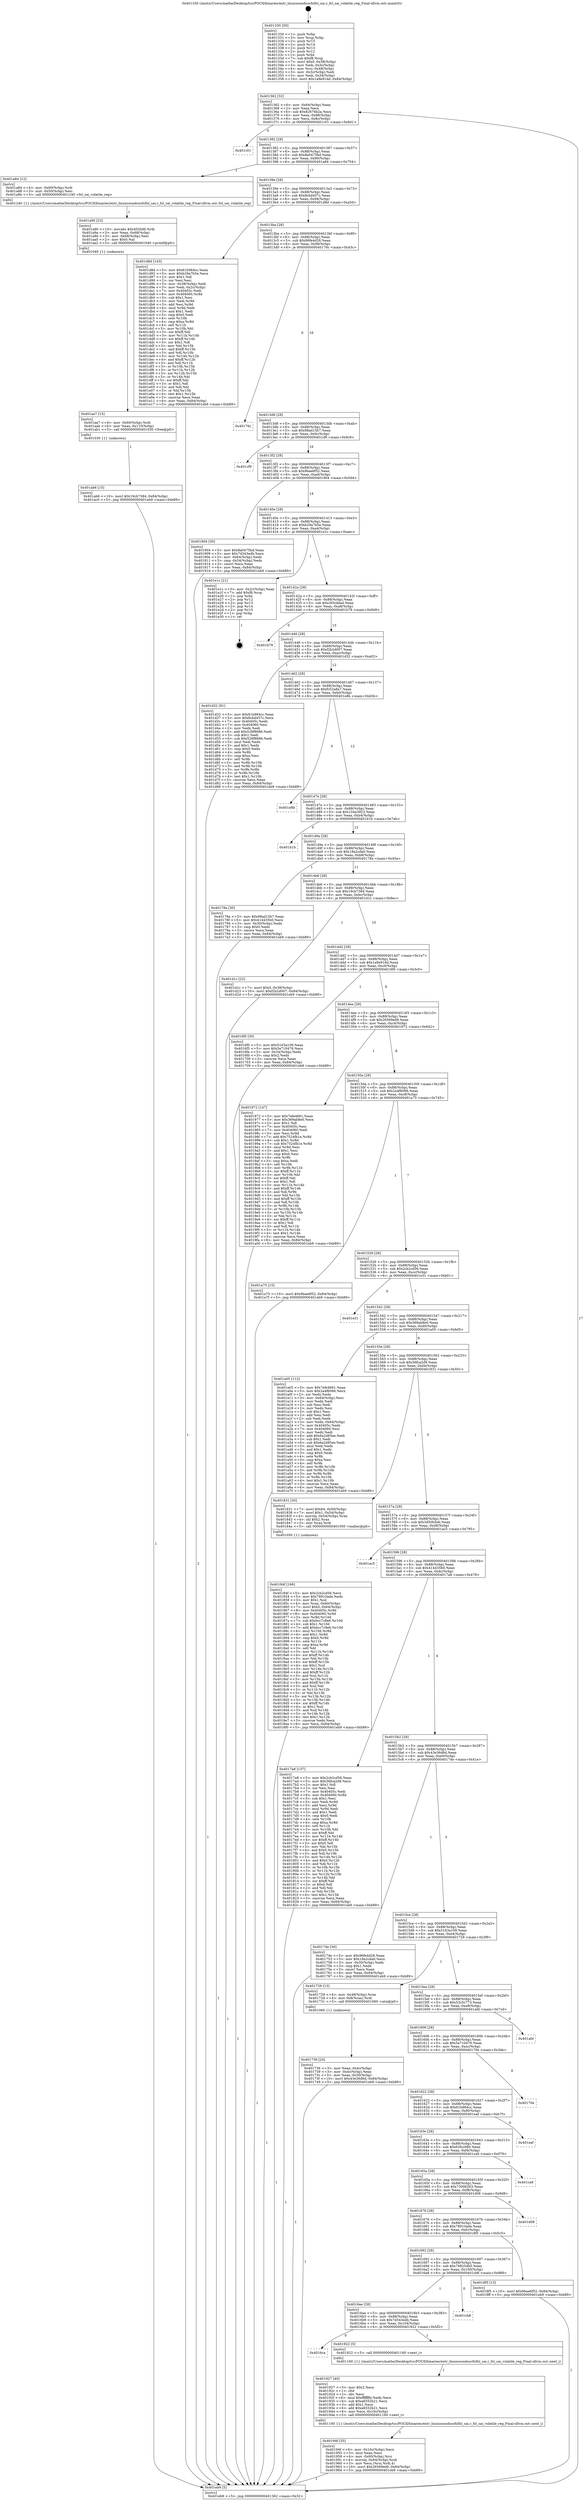 digraph "0x401330" {
  label = "0x401330 (/mnt/c/Users/mathe/Desktop/tcc/POCII/binaries/extr_linuxsoundsocfslfsl_sai.c_fsl_sai_volatile_reg_Final-ollvm.out::main(0))"
  labelloc = "t"
  node[shape=record]

  Entry [label="",width=0.3,height=0.3,shape=circle,fillcolor=black,style=filled]
  "0x401362" [label="{
     0x401362 [32]\l
     | [instrs]\l
     &nbsp;&nbsp;0x401362 \<+6\>: mov -0x84(%rbp),%eax\l
     &nbsp;&nbsp;0x401368 \<+2\>: mov %eax,%ecx\l
     &nbsp;&nbsp;0x40136a \<+6\>: sub $0x82676b2a,%ecx\l
     &nbsp;&nbsp;0x401370 \<+6\>: mov %eax,-0x88(%rbp)\l
     &nbsp;&nbsp;0x401376 \<+6\>: mov %ecx,-0x8c(%rbp)\l
     &nbsp;&nbsp;0x40137c \<+6\>: je 0000000000401c01 \<main+0x8d1\>\l
  }"]
  "0x401c01" [label="{
     0x401c01\l
  }", style=dashed]
  "0x401382" [label="{
     0x401382 [28]\l
     | [instrs]\l
     &nbsp;&nbsp;0x401382 \<+5\>: jmp 0000000000401387 \<main+0x57\>\l
     &nbsp;&nbsp;0x401387 \<+6\>: mov -0x88(%rbp),%eax\l
     &nbsp;&nbsp;0x40138d \<+5\>: sub $0x8a0475bd,%eax\l
     &nbsp;&nbsp;0x401392 \<+6\>: mov %eax,-0x90(%rbp)\l
     &nbsp;&nbsp;0x401398 \<+6\>: je 0000000000401a84 \<main+0x754\>\l
  }"]
  Exit [label="",width=0.3,height=0.3,shape=circle,fillcolor=black,style=filled,peripheries=2]
  "0x401a84" [label="{
     0x401a84 [12]\l
     | [instrs]\l
     &nbsp;&nbsp;0x401a84 \<+4\>: mov -0x60(%rbp),%rdi\l
     &nbsp;&nbsp;0x401a88 \<+3\>: mov -0x50(%rbp),%esi\l
     &nbsp;&nbsp;0x401a8b \<+5\>: call 0000000000401240 \<fsl_sai_volatile_reg\>\l
     | [calls]\l
     &nbsp;&nbsp;0x401240 \{1\} (/mnt/c/Users/mathe/Desktop/tcc/POCII/binaries/extr_linuxsoundsocfslfsl_sai.c_fsl_sai_volatile_reg_Final-ollvm.out::fsl_sai_volatile_reg)\l
  }"]
  "0x40139e" [label="{
     0x40139e [28]\l
     | [instrs]\l
     &nbsp;&nbsp;0x40139e \<+5\>: jmp 00000000004013a3 \<main+0x73\>\l
     &nbsp;&nbsp;0x4013a3 \<+6\>: mov -0x88(%rbp),%eax\l
     &nbsp;&nbsp;0x4013a9 \<+5\>: sub $0x8cbd457c,%eax\l
     &nbsp;&nbsp;0x4013ae \<+6\>: mov %eax,-0x94(%rbp)\l
     &nbsp;&nbsp;0x4013b4 \<+6\>: je 0000000000401d8d \<main+0xa5d\>\l
  }"]
  "0x401ab6" [label="{
     0x401ab6 [15]\l
     | [instrs]\l
     &nbsp;&nbsp;0x401ab6 \<+10\>: movl $0x19cb7384,-0x84(%rbp)\l
     &nbsp;&nbsp;0x401ac0 \<+5\>: jmp 0000000000401eb9 \<main+0xb89\>\l
  }"]
  "0x401d8d" [label="{
     0x401d8d [143]\l
     | [instrs]\l
     &nbsp;&nbsp;0x401d8d \<+5\>: mov $0x61b984cc,%eax\l
     &nbsp;&nbsp;0x401d92 \<+5\>: mov $0xb29a7b5e,%ecx\l
     &nbsp;&nbsp;0x401d97 \<+2\>: mov $0x1,%dl\l
     &nbsp;&nbsp;0x401d99 \<+2\>: xor %esi,%esi\l
     &nbsp;&nbsp;0x401d9b \<+3\>: mov -0x38(%rbp),%edi\l
     &nbsp;&nbsp;0x401d9e \<+3\>: mov %edi,-0x2c(%rbp)\l
     &nbsp;&nbsp;0x401da1 \<+7\>: mov 0x40405c,%edi\l
     &nbsp;&nbsp;0x401da8 \<+8\>: mov 0x404060,%r8d\l
     &nbsp;&nbsp;0x401db0 \<+3\>: sub $0x1,%esi\l
     &nbsp;&nbsp;0x401db3 \<+3\>: mov %edi,%r9d\l
     &nbsp;&nbsp;0x401db6 \<+3\>: add %esi,%r9d\l
     &nbsp;&nbsp;0x401db9 \<+4\>: imul %r9d,%edi\l
     &nbsp;&nbsp;0x401dbd \<+3\>: and $0x1,%edi\l
     &nbsp;&nbsp;0x401dc0 \<+3\>: cmp $0x0,%edi\l
     &nbsp;&nbsp;0x401dc3 \<+4\>: sete %r10b\l
     &nbsp;&nbsp;0x401dc7 \<+4\>: cmp $0xa,%r8d\l
     &nbsp;&nbsp;0x401dcb \<+4\>: setl %r11b\l
     &nbsp;&nbsp;0x401dcf \<+3\>: mov %r10b,%bl\l
     &nbsp;&nbsp;0x401dd2 \<+3\>: xor $0xff,%bl\l
     &nbsp;&nbsp;0x401dd5 \<+3\>: mov %r11b,%r14b\l
     &nbsp;&nbsp;0x401dd8 \<+4\>: xor $0xff,%r14b\l
     &nbsp;&nbsp;0x401ddc \<+3\>: xor $0x1,%dl\l
     &nbsp;&nbsp;0x401ddf \<+3\>: mov %bl,%r15b\l
     &nbsp;&nbsp;0x401de2 \<+4\>: and $0xff,%r15b\l
     &nbsp;&nbsp;0x401de6 \<+3\>: and %dl,%r10b\l
     &nbsp;&nbsp;0x401de9 \<+3\>: mov %r14b,%r12b\l
     &nbsp;&nbsp;0x401dec \<+4\>: and $0xff,%r12b\l
     &nbsp;&nbsp;0x401df0 \<+3\>: and %dl,%r11b\l
     &nbsp;&nbsp;0x401df3 \<+3\>: or %r10b,%r15b\l
     &nbsp;&nbsp;0x401df6 \<+3\>: or %r11b,%r12b\l
     &nbsp;&nbsp;0x401df9 \<+3\>: xor %r12b,%r15b\l
     &nbsp;&nbsp;0x401dfc \<+3\>: or %r14b,%bl\l
     &nbsp;&nbsp;0x401dff \<+3\>: xor $0xff,%bl\l
     &nbsp;&nbsp;0x401e02 \<+3\>: or $0x1,%dl\l
     &nbsp;&nbsp;0x401e05 \<+2\>: and %dl,%bl\l
     &nbsp;&nbsp;0x401e07 \<+3\>: or %bl,%r15b\l
     &nbsp;&nbsp;0x401e0a \<+4\>: test $0x1,%r15b\l
     &nbsp;&nbsp;0x401e0e \<+3\>: cmovne %ecx,%eax\l
     &nbsp;&nbsp;0x401e11 \<+6\>: mov %eax,-0x84(%rbp)\l
     &nbsp;&nbsp;0x401e17 \<+5\>: jmp 0000000000401eb9 \<main+0xb89\>\l
  }"]
  "0x4013ba" [label="{
     0x4013ba [28]\l
     | [instrs]\l
     &nbsp;&nbsp;0x4013ba \<+5\>: jmp 00000000004013bf \<main+0x8f\>\l
     &nbsp;&nbsp;0x4013bf \<+6\>: mov -0x88(%rbp),%eax\l
     &nbsp;&nbsp;0x4013c5 \<+5\>: sub $0x96fe4d28,%eax\l
     &nbsp;&nbsp;0x4013ca \<+6\>: mov %eax,-0x98(%rbp)\l
     &nbsp;&nbsp;0x4013d0 \<+6\>: je 000000000040176c \<main+0x43c\>\l
  }"]
  "0x401aa7" [label="{
     0x401aa7 [15]\l
     | [instrs]\l
     &nbsp;&nbsp;0x401aa7 \<+4\>: mov -0x60(%rbp),%rdi\l
     &nbsp;&nbsp;0x401aab \<+6\>: mov %eax,-0x110(%rbp)\l
     &nbsp;&nbsp;0x401ab1 \<+5\>: call 0000000000401030 \<free@plt\>\l
     | [calls]\l
     &nbsp;&nbsp;0x401030 \{1\} (unknown)\l
  }"]
  "0x40176c" [label="{
     0x40176c\l
  }", style=dashed]
  "0x4013d6" [label="{
     0x4013d6 [28]\l
     | [instrs]\l
     &nbsp;&nbsp;0x4013d6 \<+5\>: jmp 00000000004013db \<main+0xab\>\l
     &nbsp;&nbsp;0x4013db \<+6\>: mov -0x88(%rbp),%eax\l
     &nbsp;&nbsp;0x4013e1 \<+5\>: sub $0x98ad15b7,%eax\l
     &nbsp;&nbsp;0x4013e6 \<+6\>: mov %eax,-0x9c(%rbp)\l
     &nbsp;&nbsp;0x4013ec \<+6\>: je 0000000000401cf9 \<main+0x9c9\>\l
  }"]
  "0x401a90" [label="{
     0x401a90 [23]\l
     | [instrs]\l
     &nbsp;&nbsp;0x401a90 \<+10\>: movabs $0x4020d6,%rdi\l
     &nbsp;&nbsp;0x401a9a \<+3\>: mov %eax,-0x68(%rbp)\l
     &nbsp;&nbsp;0x401a9d \<+3\>: mov -0x68(%rbp),%esi\l
     &nbsp;&nbsp;0x401aa0 \<+2\>: mov $0x0,%al\l
     &nbsp;&nbsp;0x401aa2 \<+5\>: call 0000000000401040 \<printf@plt\>\l
     | [calls]\l
     &nbsp;&nbsp;0x401040 \{1\} (unknown)\l
  }"]
  "0x401cf9" [label="{
     0x401cf9\l
  }", style=dashed]
  "0x4013f2" [label="{
     0x4013f2 [28]\l
     | [instrs]\l
     &nbsp;&nbsp;0x4013f2 \<+5\>: jmp 00000000004013f7 \<main+0xc7\>\l
     &nbsp;&nbsp;0x4013f7 \<+6\>: mov -0x88(%rbp),%eax\l
     &nbsp;&nbsp;0x4013fd \<+5\>: sub $0x9bae6f52,%eax\l
     &nbsp;&nbsp;0x401402 \<+6\>: mov %eax,-0xa0(%rbp)\l
     &nbsp;&nbsp;0x401408 \<+6\>: je 0000000000401904 \<main+0x5d4\>\l
  }"]
  "0x40194f" [label="{
     0x40194f [35]\l
     | [instrs]\l
     &nbsp;&nbsp;0x40194f \<+6\>: mov -0x10c(%rbp),%ecx\l
     &nbsp;&nbsp;0x401955 \<+3\>: imul %eax,%ecx\l
     &nbsp;&nbsp;0x401958 \<+4\>: mov -0x60(%rbp),%rsi\l
     &nbsp;&nbsp;0x40195c \<+4\>: movslq -0x64(%rbp),%rdi\l
     &nbsp;&nbsp;0x401960 \<+3\>: mov %ecx,(%rsi,%rdi,4)\l
     &nbsp;&nbsp;0x401963 \<+10\>: movl $0x26569ed9,-0x84(%rbp)\l
     &nbsp;&nbsp;0x40196d \<+5\>: jmp 0000000000401eb9 \<main+0xb89\>\l
  }"]
  "0x401904" [label="{
     0x401904 [30]\l
     | [instrs]\l
     &nbsp;&nbsp;0x401904 \<+5\>: mov $0x8a0475bd,%eax\l
     &nbsp;&nbsp;0x401909 \<+5\>: mov $0x7d343edb,%ecx\l
     &nbsp;&nbsp;0x40190e \<+3\>: mov -0x64(%rbp),%edx\l
     &nbsp;&nbsp;0x401911 \<+3\>: cmp -0x54(%rbp),%edx\l
     &nbsp;&nbsp;0x401914 \<+3\>: cmovl %ecx,%eax\l
     &nbsp;&nbsp;0x401917 \<+6\>: mov %eax,-0x84(%rbp)\l
     &nbsp;&nbsp;0x40191d \<+5\>: jmp 0000000000401eb9 \<main+0xb89\>\l
  }"]
  "0x40140e" [label="{
     0x40140e [28]\l
     | [instrs]\l
     &nbsp;&nbsp;0x40140e \<+5\>: jmp 0000000000401413 \<main+0xe3\>\l
     &nbsp;&nbsp;0x401413 \<+6\>: mov -0x88(%rbp),%eax\l
     &nbsp;&nbsp;0x401419 \<+5\>: sub $0xb29a7b5e,%eax\l
     &nbsp;&nbsp;0x40141e \<+6\>: mov %eax,-0xa4(%rbp)\l
     &nbsp;&nbsp;0x401424 \<+6\>: je 0000000000401e1c \<main+0xaec\>\l
  }"]
  "0x401927" [label="{
     0x401927 [40]\l
     | [instrs]\l
     &nbsp;&nbsp;0x401927 \<+5\>: mov $0x2,%ecx\l
     &nbsp;&nbsp;0x40192c \<+1\>: cltd\l
     &nbsp;&nbsp;0x40192d \<+2\>: idiv %ecx\l
     &nbsp;&nbsp;0x40192f \<+6\>: imul $0xfffffffe,%edx,%ecx\l
     &nbsp;&nbsp;0x401935 \<+6\>: sub $0xa6552b21,%ecx\l
     &nbsp;&nbsp;0x40193b \<+3\>: add $0x1,%ecx\l
     &nbsp;&nbsp;0x40193e \<+6\>: add $0xa6552b21,%ecx\l
     &nbsp;&nbsp;0x401944 \<+6\>: mov %ecx,-0x10c(%rbp)\l
     &nbsp;&nbsp;0x40194a \<+5\>: call 0000000000401160 \<next_i\>\l
     | [calls]\l
     &nbsp;&nbsp;0x401160 \{1\} (/mnt/c/Users/mathe/Desktop/tcc/POCII/binaries/extr_linuxsoundsocfslfsl_sai.c_fsl_sai_volatile_reg_Final-ollvm.out::next_i)\l
  }"]
  "0x401e1c" [label="{
     0x401e1c [21]\l
     | [instrs]\l
     &nbsp;&nbsp;0x401e1c \<+3\>: mov -0x2c(%rbp),%eax\l
     &nbsp;&nbsp;0x401e1f \<+7\>: add $0xf8,%rsp\l
     &nbsp;&nbsp;0x401e26 \<+1\>: pop %rbx\l
     &nbsp;&nbsp;0x401e27 \<+2\>: pop %r12\l
     &nbsp;&nbsp;0x401e29 \<+2\>: pop %r13\l
     &nbsp;&nbsp;0x401e2b \<+2\>: pop %r14\l
     &nbsp;&nbsp;0x401e2d \<+2\>: pop %r15\l
     &nbsp;&nbsp;0x401e2f \<+1\>: pop %rbp\l
     &nbsp;&nbsp;0x401e30 \<+1\>: ret\l
  }"]
  "0x40142a" [label="{
     0x40142a [28]\l
     | [instrs]\l
     &nbsp;&nbsp;0x40142a \<+5\>: jmp 000000000040142f \<main+0xff\>\l
     &nbsp;&nbsp;0x40142f \<+6\>: mov -0x88(%rbp),%eax\l
     &nbsp;&nbsp;0x401435 \<+5\>: sub $0xc93cddad,%eax\l
     &nbsp;&nbsp;0x40143a \<+6\>: mov %eax,-0xa8(%rbp)\l
     &nbsp;&nbsp;0x401440 \<+6\>: je 0000000000401b78 \<main+0x848\>\l
  }"]
  "0x4016ca" [label="{
     0x4016ca\l
  }", style=dashed]
  "0x401b78" [label="{
     0x401b78\l
  }", style=dashed]
  "0x401446" [label="{
     0x401446 [28]\l
     | [instrs]\l
     &nbsp;&nbsp;0x401446 \<+5\>: jmp 000000000040144b \<main+0x11b\>\l
     &nbsp;&nbsp;0x40144b \<+6\>: mov -0x88(%rbp),%eax\l
     &nbsp;&nbsp;0x401451 \<+5\>: sub $0xf2b2d007,%eax\l
     &nbsp;&nbsp;0x401456 \<+6\>: mov %eax,-0xac(%rbp)\l
     &nbsp;&nbsp;0x40145c \<+6\>: je 0000000000401d32 \<main+0xa02\>\l
  }"]
  "0x401922" [label="{
     0x401922 [5]\l
     | [instrs]\l
     &nbsp;&nbsp;0x401922 \<+5\>: call 0000000000401160 \<next_i\>\l
     | [calls]\l
     &nbsp;&nbsp;0x401160 \{1\} (/mnt/c/Users/mathe/Desktop/tcc/POCII/binaries/extr_linuxsoundsocfslfsl_sai.c_fsl_sai_volatile_reg_Final-ollvm.out::next_i)\l
  }"]
  "0x401d32" [label="{
     0x401d32 [91]\l
     | [instrs]\l
     &nbsp;&nbsp;0x401d32 \<+5\>: mov $0x61b984cc,%eax\l
     &nbsp;&nbsp;0x401d37 \<+5\>: mov $0x8cbd457c,%ecx\l
     &nbsp;&nbsp;0x401d3c \<+7\>: mov 0x40405c,%edx\l
     &nbsp;&nbsp;0x401d43 \<+7\>: mov 0x404060,%esi\l
     &nbsp;&nbsp;0x401d4a \<+2\>: mov %edx,%edi\l
     &nbsp;&nbsp;0x401d4c \<+6\>: add $0x528f8686,%edi\l
     &nbsp;&nbsp;0x401d52 \<+3\>: sub $0x1,%edi\l
     &nbsp;&nbsp;0x401d55 \<+6\>: sub $0x528f8686,%edi\l
     &nbsp;&nbsp;0x401d5b \<+3\>: imul %edi,%edx\l
     &nbsp;&nbsp;0x401d5e \<+3\>: and $0x1,%edx\l
     &nbsp;&nbsp;0x401d61 \<+3\>: cmp $0x0,%edx\l
     &nbsp;&nbsp;0x401d64 \<+4\>: sete %r8b\l
     &nbsp;&nbsp;0x401d68 \<+3\>: cmp $0xa,%esi\l
     &nbsp;&nbsp;0x401d6b \<+4\>: setl %r9b\l
     &nbsp;&nbsp;0x401d6f \<+3\>: mov %r8b,%r10b\l
     &nbsp;&nbsp;0x401d72 \<+3\>: and %r9b,%r10b\l
     &nbsp;&nbsp;0x401d75 \<+3\>: xor %r9b,%r8b\l
     &nbsp;&nbsp;0x401d78 \<+3\>: or %r8b,%r10b\l
     &nbsp;&nbsp;0x401d7b \<+4\>: test $0x1,%r10b\l
     &nbsp;&nbsp;0x401d7f \<+3\>: cmovne %ecx,%eax\l
     &nbsp;&nbsp;0x401d82 \<+6\>: mov %eax,-0x84(%rbp)\l
     &nbsp;&nbsp;0x401d88 \<+5\>: jmp 0000000000401eb9 \<main+0xb89\>\l
  }"]
  "0x401462" [label="{
     0x401462 [28]\l
     | [instrs]\l
     &nbsp;&nbsp;0x401462 \<+5\>: jmp 0000000000401467 \<main+0x137\>\l
     &nbsp;&nbsp;0x401467 \<+6\>: mov -0x88(%rbp),%eax\l
     &nbsp;&nbsp;0x40146d \<+5\>: sub $0xfc52a8a7,%eax\l
     &nbsp;&nbsp;0x401472 \<+6\>: mov %eax,-0xb0(%rbp)\l
     &nbsp;&nbsp;0x401478 \<+6\>: je 0000000000401e8b \<main+0xb5b\>\l
  }"]
  "0x4016ae" [label="{
     0x4016ae [28]\l
     | [instrs]\l
     &nbsp;&nbsp;0x4016ae \<+5\>: jmp 00000000004016b3 \<main+0x383\>\l
     &nbsp;&nbsp;0x4016b3 \<+6\>: mov -0x88(%rbp),%eax\l
     &nbsp;&nbsp;0x4016b9 \<+5\>: sub $0x7d343edb,%eax\l
     &nbsp;&nbsp;0x4016be \<+6\>: mov %eax,-0x104(%rbp)\l
     &nbsp;&nbsp;0x4016c4 \<+6\>: je 0000000000401922 \<main+0x5f2\>\l
  }"]
  "0x401e8b" [label="{
     0x401e8b\l
  }", style=dashed]
  "0x40147e" [label="{
     0x40147e [28]\l
     | [instrs]\l
     &nbsp;&nbsp;0x40147e \<+5\>: jmp 0000000000401483 \<main+0x153\>\l
     &nbsp;&nbsp;0x401483 \<+6\>: mov -0x88(%rbp),%eax\l
     &nbsp;&nbsp;0x401489 \<+5\>: sub $0x104a3923,%eax\l
     &nbsp;&nbsp;0x40148e \<+6\>: mov %eax,-0xb4(%rbp)\l
     &nbsp;&nbsp;0x401494 \<+6\>: je 0000000000401b1b \<main+0x7eb\>\l
  }"]
  "0x401cb8" [label="{
     0x401cb8\l
  }", style=dashed]
  "0x401b1b" [label="{
     0x401b1b\l
  }", style=dashed]
  "0x40149a" [label="{
     0x40149a [28]\l
     | [instrs]\l
     &nbsp;&nbsp;0x40149a \<+5\>: jmp 000000000040149f \<main+0x16f\>\l
     &nbsp;&nbsp;0x40149f \<+6\>: mov -0x88(%rbp),%eax\l
     &nbsp;&nbsp;0x4014a5 \<+5\>: sub $0x18a2cda0,%eax\l
     &nbsp;&nbsp;0x4014aa \<+6\>: mov %eax,-0xb8(%rbp)\l
     &nbsp;&nbsp;0x4014b0 \<+6\>: je 000000000040178a \<main+0x45a\>\l
  }"]
  "0x401692" [label="{
     0x401692 [28]\l
     | [instrs]\l
     &nbsp;&nbsp;0x401692 \<+5\>: jmp 0000000000401697 \<main+0x367\>\l
     &nbsp;&nbsp;0x401697 \<+6\>: mov -0x88(%rbp),%eax\l
     &nbsp;&nbsp;0x40169d \<+5\>: sub $0x798254b5,%eax\l
     &nbsp;&nbsp;0x4016a2 \<+6\>: mov %eax,-0x100(%rbp)\l
     &nbsp;&nbsp;0x4016a8 \<+6\>: je 0000000000401cb8 \<main+0x988\>\l
  }"]
  "0x40178a" [label="{
     0x40178a [30]\l
     | [instrs]\l
     &nbsp;&nbsp;0x40178a \<+5\>: mov $0x98ad15b7,%eax\l
     &nbsp;&nbsp;0x40178f \<+5\>: mov $0x414435b0,%ecx\l
     &nbsp;&nbsp;0x401794 \<+3\>: mov -0x30(%rbp),%edx\l
     &nbsp;&nbsp;0x401797 \<+3\>: cmp $0x0,%edx\l
     &nbsp;&nbsp;0x40179a \<+3\>: cmove %ecx,%eax\l
     &nbsp;&nbsp;0x40179d \<+6\>: mov %eax,-0x84(%rbp)\l
     &nbsp;&nbsp;0x4017a3 \<+5\>: jmp 0000000000401eb9 \<main+0xb89\>\l
  }"]
  "0x4014b6" [label="{
     0x4014b6 [28]\l
     | [instrs]\l
     &nbsp;&nbsp;0x4014b6 \<+5\>: jmp 00000000004014bb \<main+0x18b\>\l
     &nbsp;&nbsp;0x4014bb \<+6\>: mov -0x88(%rbp),%eax\l
     &nbsp;&nbsp;0x4014c1 \<+5\>: sub $0x19cb7384,%eax\l
     &nbsp;&nbsp;0x4014c6 \<+6\>: mov %eax,-0xbc(%rbp)\l
     &nbsp;&nbsp;0x4014cc \<+6\>: je 0000000000401d1c \<main+0x9ec\>\l
  }"]
  "0x4018f5" [label="{
     0x4018f5 [15]\l
     | [instrs]\l
     &nbsp;&nbsp;0x4018f5 \<+10\>: movl $0x9bae6f52,-0x84(%rbp)\l
     &nbsp;&nbsp;0x4018ff \<+5\>: jmp 0000000000401eb9 \<main+0xb89\>\l
  }"]
  "0x401d1c" [label="{
     0x401d1c [22]\l
     | [instrs]\l
     &nbsp;&nbsp;0x401d1c \<+7\>: movl $0x0,-0x38(%rbp)\l
     &nbsp;&nbsp;0x401d23 \<+10\>: movl $0xf2b2d007,-0x84(%rbp)\l
     &nbsp;&nbsp;0x401d2d \<+5\>: jmp 0000000000401eb9 \<main+0xb89\>\l
  }"]
  "0x4014d2" [label="{
     0x4014d2 [28]\l
     | [instrs]\l
     &nbsp;&nbsp;0x4014d2 \<+5\>: jmp 00000000004014d7 \<main+0x1a7\>\l
     &nbsp;&nbsp;0x4014d7 \<+6\>: mov -0x88(%rbp),%eax\l
     &nbsp;&nbsp;0x4014dd \<+5\>: sub $0x1a9e91dd,%eax\l
     &nbsp;&nbsp;0x4014e2 \<+6\>: mov %eax,-0xc0(%rbp)\l
     &nbsp;&nbsp;0x4014e8 \<+6\>: je 00000000004016f0 \<main+0x3c0\>\l
  }"]
  "0x401676" [label="{
     0x401676 [28]\l
     | [instrs]\l
     &nbsp;&nbsp;0x401676 \<+5\>: jmp 000000000040167b \<main+0x34b\>\l
     &nbsp;&nbsp;0x40167b \<+6\>: mov -0x88(%rbp),%eax\l
     &nbsp;&nbsp;0x401681 \<+5\>: sub $0x78910ade,%eax\l
     &nbsp;&nbsp;0x401686 \<+6\>: mov %eax,-0xfc(%rbp)\l
     &nbsp;&nbsp;0x40168c \<+6\>: je 00000000004018f5 \<main+0x5c5\>\l
  }"]
  "0x4016f0" [label="{
     0x4016f0 [30]\l
     | [instrs]\l
     &nbsp;&nbsp;0x4016f0 \<+5\>: mov $0x5163a109,%eax\l
     &nbsp;&nbsp;0x4016f5 \<+5\>: mov $0x5a710476,%ecx\l
     &nbsp;&nbsp;0x4016fa \<+3\>: mov -0x34(%rbp),%edx\l
     &nbsp;&nbsp;0x4016fd \<+3\>: cmp $0x2,%edx\l
     &nbsp;&nbsp;0x401700 \<+3\>: cmovne %ecx,%eax\l
     &nbsp;&nbsp;0x401703 \<+6\>: mov %eax,-0x84(%rbp)\l
     &nbsp;&nbsp;0x401709 \<+5\>: jmp 0000000000401eb9 \<main+0xb89\>\l
  }"]
  "0x4014ee" [label="{
     0x4014ee [28]\l
     | [instrs]\l
     &nbsp;&nbsp;0x4014ee \<+5\>: jmp 00000000004014f3 \<main+0x1c3\>\l
     &nbsp;&nbsp;0x4014f3 \<+6\>: mov -0x88(%rbp),%eax\l
     &nbsp;&nbsp;0x4014f9 \<+5\>: sub $0x26569ed9,%eax\l
     &nbsp;&nbsp;0x4014fe \<+6\>: mov %eax,-0xc4(%rbp)\l
     &nbsp;&nbsp;0x401504 \<+6\>: je 0000000000401972 \<main+0x642\>\l
  }"]
  "0x401eb9" [label="{
     0x401eb9 [5]\l
     | [instrs]\l
     &nbsp;&nbsp;0x401eb9 \<+5\>: jmp 0000000000401362 \<main+0x32\>\l
  }"]
  "0x401330" [label="{
     0x401330 [50]\l
     | [instrs]\l
     &nbsp;&nbsp;0x401330 \<+1\>: push %rbp\l
     &nbsp;&nbsp;0x401331 \<+3\>: mov %rsp,%rbp\l
     &nbsp;&nbsp;0x401334 \<+2\>: push %r15\l
     &nbsp;&nbsp;0x401336 \<+2\>: push %r14\l
     &nbsp;&nbsp;0x401338 \<+2\>: push %r13\l
     &nbsp;&nbsp;0x40133a \<+2\>: push %r12\l
     &nbsp;&nbsp;0x40133c \<+1\>: push %rbx\l
     &nbsp;&nbsp;0x40133d \<+7\>: sub $0xf8,%rsp\l
     &nbsp;&nbsp;0x401344 \<+7\>: movl $0x0,-0x38(%rbp)\l
     &nbsp;&nbsp;0x40134b \<+3\>: mov %edi,-0x3c(%rbp)\l
     &nbsp;&nbsp;0x40134e \<+4\>: mov %rsi,-0x48(%rbp)\l
     &nbsp;&nbsp;0x401352 \<+3\>: mov -0x3c(%rbp),%edi\l
     &nbsp;&nbsp;0x401355 \<+3\>: mov %edi,-0x34(%rbp)\l
     &nbsp;&nbsp;0x401358 \<+10\>: movl $0x1a9e91dd,-0x84(%rbp)\l
  }"]
  "0x401d08" [label="{
     0x401d08\l
  }", style=dashed]
  "0x401972" [label="{
     0x401972 [147]\l
     | [instrs]\l
     &nbsp;&nbsp;0x401972 \<+5\>: mov $0x7efe4661,%eax\l
     &nbsp;&nbsp;0x401977 \<+5\>: mov $0x369ab8e0,%ecx\l
     &nbsp;&nbsp;0x40197c \<+2\>: mov $0x1,%dl\l
     &nbsp;&nbsp;0x40197e \<+7\>: mov 0x40405c,%esi\l
     &nbsp;&nbsp;0x401985 \<+7\>: mov 0x404060,%edi\l
     &nbsp;&nbsp;0x40198c \<+3\>: mov %esi,%r8d\l
     &nbsp;&nbsp;0x40198f \<+7\>: add $0x7524fb1e,%r8d\l
     &nbsp;&nbsp;0x401996 \<+4\>: sub $0x1,%r8d\l
     &nbsp;&nbsp;0x40199a \<+7\>: sub $0x7524fb1e,%r8d\l
     &nbsp;&nbsp;0x4019a1 \<+4\>: imul %r8d,%esi\l
     &nbsp;&nbsp;0x4019a5 \<+3\>: and $0x1,%esi\l
     &nbsp;&nbsp;0x4019a8 \<+3\>: cmp $0x0,%esi\l
     &nbsp;&nbsp;0x4019ab \<+4\>: sete %r9b\l
     &nbsp;&nbsp;0x4019af \<+3\>: cmp $0xa,%edi\l
     &nbsp;&nbsp;0x4019b2 \<+4\>: setl %r10b\l
     &nbsp;&nbsp;0x4019b6 \<+3\>: mov %r9b,%r11b\l
     &nbsp;&nbsp;0x4019b9 \<+4\>: xor $0xff,%r11b\l
     &nbsp;&nbsp;0x4019bd \<+3\>: mov %r10b,%bl\l
     &nbsp;&nbsp;0x4019c0 \<+3\>: xor $0xff,%bl\l
     &nbsp;&nbsp;0x4019c3 \<+3\>: xor $0x1,%dl\l
     &nbsp;&nbsp;0x4019c6 \<+3\>: mov %r11b,%r14b\l
     &nbsp;&nbsp;0x4019c9 \<+4\>: and $0xff,%r14b\l
     &nbsp;&nbsp;0x4019cd \<+3\>: and %dl,%r9b\l
     &nbsp;&nbsp;0x4019d0 \<+3\>: mov %bl,%r15b\l
     &nbsp;&nbsp;0x4019d3 \<+4\>: and $0xff,%r15b\l
     &nbsp;&nbsp;0x4019d7 \<+3\>: and %dl,%r10b\l
     &nbsp;&nbsp;0x4019da \<+3\>: or %r9b,%r14b\l
     &nbsp;&nbsp;0x4019dd \<+3\>: or %r10b,%r15b\l
     &nbsp;&nbsp;0x4019e0 \<+3\>: xor %r15b,%r14b\l
     &nbsp;&nbsp;0x4019e3 \<+3\>: or %bl,%r11b\l
     &nbsp;&nbsp;0x4019e6 \<+4\>: xor $0xff,%r11b\l
     &nbsp;&nbsp;0x4019ea \<+3\>: or $0x1,%dl\l
     &nbsp;&nbsp;0x4019ed \<+3\>: and %dl,%r11b\l
     &nbsp;&nbsp;0x4019f0 \<+3\>: or %r11b,%r14b\l
     &nbsp;&nbsp;0x4019f3 \<+4\>: test $0x1,%r14b\l
     &nbsp;&nbsp;0x4019f7 \<+3\>: cmovne %ecx,%eax\l
     &nbsp;&nbsp;0x4019fa \<+6\>: mov %eax,-0x84(%rbp)\l
     &nbsp;&nbsp;0x401a00 \<+5\>: jmp 0000000000401eb9 \<main+0xb89\>\l
  }"]
  "0x40150a" [label="{
     0x40150a [28]\l
     | [instrs]\l
     &nbsp;&nbsp;0x40150a \<+5\>: jmp 000000000040150f \<main+0x1df\>\l
     &nbsp;&nbsp;0x40150f \<+6\>: mov -0x88(%rbp),%eax\l
     &nbsp;&nbsp;0x401515 \<+5\>: sub $0x2a4f6066,%eax\l
     &nbsp;&nbsp;0x40151a \<+6\>: mov %eax,-0xc8(%rbp)\l
     &nbsp;&nbsp;0x401520 \<+6\>: je 0000000000401a75 \<main+0x745\>\l
  }"]
  "0x40165a" [label="{
     0x40165a [28]\l
     | [instrs]\l
     &nbsp;&nbsp;0x40165a \<+5\>: jmp 000000000040165f \<main+0x32f\>\l
     &nbsp;&nbsp;0x40165f \<+6\>: mov -0x88(%rbp),%eax\l
     &nbsp;&nbsp;0x401665 \<+5\>: sub $0x73006263,%eax\l
     &nbsp;&nbsp;0x40166a \<+6\>: mov %eax,-0xf8(%rbp)\l
     &nbsp;&nbsp;0x401670 \<+6\>: je 0000000000401d08 \<main+0x9d8\>\l
  }"]
  "0x401a75" [label="{
     0x401a75 [15]\l
     | [instrs]\l
     &nbsp;&nbsp;0x401a75 \<+10\>: movl $0x9bae6f52,-0x84(%rbp)\l
     &nbsp;&nbsp;0x401a7f \<+5\>: jmp 0000000000401eb9 \<main+0xb89\>\l
  }"]
  "0x401526" [label="{
     0x401526 [28]\l
     | [instrs]\l
     &nbsp;&nbsp;0x401526 \<+5\>: jmp 000000000040152b \<main+0x1fb\>\l
     &nbsp;&nbsp;0x40152b \<+6\>: mov -0x88(%rbp),%eax\l
     &nbsp;&nbsp;0x401531 \<+5\>: sub $0x2cb2cd56,%eax\l
     &nbsp;&nbsp;0x401536 \<+6\>: mov %eax,-0xcc(%rbp)\l
     &nbsp;&nbsp;0x40153c \<+6\>: je 0000000000401e31 \<main+0xb01\>\l
  }"]
  "0x401ca9" [label="{
     0x401ca9\l
  }", style=dashed]
  "0x401e31" [label="{
     0x401e31\l
  }", style=dashed]
  "0x401542" [label="{
     0x401542 [28]\l
     | [instrs]\l
     &nbsp;&nbsp;0x401542 \<+5\>: jmp 0000000000401547 \<main+0x217\>\l
     &nbsp;&nbsp;0x401547 \<+6\>: mov -0x88(%rbp),%eax\l
     &nbsp;&nbsp;0x40154d \<+5\>: sub $0x369ab8e0,%eax\l
     &nbsp;&nbsp;0x401552 \<+6\>: mov %eax,-0xd0(%rbp)\l
     &nbsp;&nbsp;0x401558 \<+6\>: je 0000000000401a05 \<main+0x6d5\>\l
  }"]
  "0x40163e" [label="{
     0x40163e [28]\l
     | [instrs]\l
     &nbsp;&nbsp;0x40163e \<+5\>: jmp 0000000000401643 \<main+0x313\>\l
     &nbsp;&nbsp;0x401643 \<+6\>: mov -0x88(%rbp),%eax\l
     &nbsp;&nbsp;0x401649 \<+5\>: sub $0x63fcc080,%eax\l
     &nbsp;&nbsp;0x40164e \<+6\>: mov %eax,-0xf4(%rbp)\l
     &nbsp;&nbsp;0x401654 \<+6\>: je 0000000000401ca9 \<main+0x979\>\l
  }"]
  "0x401a05" [label="{
     0x401a05 [112]\l
     | [instrs]\l
     &nbsp;&nbsp;0x401a05 \<+5\>: mov $0x7efe4661,%eax\l
     &nbsp;&nbsp;0x401a0a \<+5\>: mov $0x2a4f6066,%ecx\l
     &nbsp;&nbsp;0x401a0f \<+2\>: xor %edx,%edx\l
     &nbsp;&nbsp;0x401a11 \<+3\>: mov -0x64(%rbp),%esi\l
     &nbsp;&nbsp;0x401a14 \<+2\>: mov %edx,%edi\l
     &nbsp;&nbsp;0x401a16 \<+2\>: sub %esi,%edi\l
     &nbsp;&nbsp;0x401a18 \<+2\>: mov %edx,%esi\l
     &nbsp;&nbsp;0x401a1a \<+3\>: sub $0x1,%esi\l
     &nbsp;&nbsp;0x401a1d \<+2\>: add %esi,%edi\l
     &nbsp;&nbsp;0x401a1f \<+2\>: sub %edi,%edx\l
     &nbsp;&nbsp;0x401a21 \<+3\>: mov %edx,-0x64(%rbp)\l
     &nbsp;&nbsp;0x401a24 \<+7\>: mov 0x40405c,%edx\l
     &nbsp;&nbsp;0x401a2b \<+7\>: mov 0x404060,%esi\l
     &nbsp;&nbsp;0x401a32 \<+2\>: mov %edx,%edi\l
     &nbsp;&nbsp;0x401a34 \<+6\>: add $0x6a2d85ee,%edi\l
     &nbsp;&nbsp;0x401a3a \<+3\>: sub $0x1,%edi\l
     &nbsp;&nbsp;0x401a3d \<+6\>: sub $0x6a2d85ee,%edi\l
     &nbsp;&nbsp;0x401a43 \<+3\>: imul %edi,%edx\l
     &nbsp;&nbsp;0x401a46 \<+3\>: and $0x1,%edx\l
     &nbsp;&nbsp;0x401a49 \<+3\>: cmp $0x0,%edx\l
     &nbsp;&nbsp;0x401a4c \<+4\>: sete %r8b\l
     &nbsp;&nbsp;0x401a50 \<+3\>: cmp $0xa,%esi\l
     &nbsp;&nbsp;0x401a53 \<+4\>: setl %r9b\l
     &nbsp;&nbsp;0x401a57 \<+3\>: mov %r8b,%r10b\l
     &nbsp;&nbsp;0x401a5a \<+3\>: and %r9b,%r10b\l
     &nbsp;&nbsp;0x401a5d \<+3\>: xor %r9b,%r8b\l
     &nbsp;&nbsp;0x401a60 \<+3\>: or %r8b,%r10b\l
     &nbsp;&nbsp;0x401a63 \<+4\>: test $0x1,%r10b\l
     &nbsp;&nbsp;0x401a67 \<+3\>: cmovne %ecx,%eax\l
     &nbsp;&nbsp;0x401a6a \<+6\>: mov %eax,-0x84(%rbp)\l
     &nbsp;&nbsp;0x401a70 \<+5\>: jmp 0000000000401eb9 \<main+0xb89\>\l
  }"]
  "0x40155e" [label="{
     0x40155e [28]\l
     | [instrs]\l
     &nbsp;&nbsp;0x40155e \<+5\>: jmp 0000000000401563 \<main+0x233\>\l
     &nbsp;&nbsp;0x401563 \<+6\>: mov -0x88(%rbp),%eax\l
     &nbsp;&nbsp;0x401569 \<+5\>: sub $0x36fca2d9,%eax\l
     &nbsp;&nbsp;0x40156e \<+6\>: mov %eax,-0xd4(%rbp)\l
     &nbsp;&nbsp;0x401574 \<+6\>: je 0000000000401831 \<main+0x501\>\l
  }"]
  "0x401eaf" [label="{
     0x401eaf\l
  }", style=dashed]
  "0x401831" [label="{
     0x401831 [30]\l
     | [instrs]\l
     &nbsp;&nbsp;0x401831 \<+7\>: movl $0x64,-0x50(%rbp)\l
     &nbsp;&nbsp;0x401838 \<+7\>: movl $0x1,-0x54(%rbp)\l
     &nbsp;&nbsp;0x40183f \<+4\>: movslq -0x54(%rbp),%rax\l
     &nbsp;&nbsp;0x401843 \<+4\>: shl $0x2,%rax\l
     &nbsp;&nbsp;0x401847 \<+3\>: mov %rax,%rdi\l
     &nbsp;&nbsp;0x40184a \<+5\>: call 0000000000401050 \<malloc@plt\>\l
     | [calls]\l
     &nbsp;&nbsp;0x401050 \{1\} (unknown)\l
  }"]
  "0x40157a" [label="{
     0x40157a [28]\l
     | [instrs]\l
     &nbsp;&nbsp;0x40157a \<+5\>: jmp 000000000040157f \<main+0x24f\>\l
     &nbsp;&nbsp;0x40157f \<+6\>: mov -0x88(%rbp),%eax\l
     &nbsp;&nbsp;0x401585 \<+5\>: sub $0x3d50b5eb,%eax\l
     &nbsp;&nbsp;0x40158a \<+6\>: mov %eax,-0xd8(%rbp)\l
     &nbsp;&nbsp;0x401590 \<+6\>: je 0000000000401ac5 \<main+0x795\>\l
  }"]
  "0x401622" [label="{
     0x401622 [28]\l
     | [instrs]\l
     &nbsp;&nbsp;0x401622 \<+5\>: jmp 0000000000401627 \<main+0x2f7\>\l
     &nbsp;&nbsp;0x401627 \<+6\>: mov -0x88(%rbp),%eax\l
     &nbsp;&nbsp;0x40162d \<+5\>: sub $0x61b984cc,%eax\l
     &nbsp;&nbsp;0x401632 \<+6\>: mov %eax,-0xf0(%rbp)\l
     &nbsp;&nbsp;0x401638 \<+6\>: je 0000000000401eaf \<main+0xb7f\>\l
  }"]
  "0x401ac5" [label="{
     0x401ac5\l
  }", style=dashed]
  "0x401596" [label="{
     0x401596 [28]\l
     | [instrs]\l
     &nbsp;&nbsp;0x401596 \<+5\>: jmp 000000000040159b \<main+0x26b\>\l
     &nbsp;&nbsp;0x40159b \<+6\>: mov -0x88(%rbp),%eax\l
     &nbsp;&nbsp;0x4015a1 \<+5\>: sub $0x414435b0,%eax\l
     &nbsp;&nbsp;0x4015a6 \<+6\>: mov %eax,-0xdc(%rbp)\l
     &nbsp;&nbsp;0x4015ac \<+6\>: je 00000000004017a8 \<main+0x478\>\l
  }"]
  "0x40170e" [label="{
     0x40170e\l
  }", style=dashed]
  "0x4017a8" [label="{
     0x4017a8 [137]\l
     | [instrs]\l
     &nbsp;&nbsp;0x4017a8 \<+5\>: mov $0x2cb2cd56,%eax\l
     &nbsp;&nbsp;0x4017ad \<+5\>: mov $0x36fca2d9,%ecx\l
     &nbsp;&nbsp;0x4017b2 \<+2\>: mov $0x1,%dl\l
     &nbsp;&nbsp;0x4017b4 \<+2\>: xor %esi,%esi\l
     &nbsp;&nbsp;0x4017b6 \<+7\>: mov 0x40405c,%edi\l
     &nbsp;&nbsp;0x4017bd \<+8\>: mov 0x404060,%r8d\l
     &nbsp;&nbsp;0x4017c5 \<+3\>: sub $0x1,%esi\l
     &nbsp;&nbsp;0x4017c8 \<+3\>: mov %edi,%r9d\l
     &nbsp;&nbsp;0x4017cb \<+3\>: add %esi,%r9d\l
     &nbsp;&nbsp;0x4017ce \<+4\>: imul %r9d,%edi\l
     &nbsp;&nbsp;0x4017d2 \<+3\>: and $0x1,%edi\l
     &nbsp;&nbsp;0x4017d5 \<+3\>: cmp $0x0,%edi\l
     &nbsp;&nbsp;0x4017d8 \<+4\>: sete %r10b\l
     &nbsp;&nbsp;0x4017dc \<+4\>: cmp $0xa,%r8d\l
     &nbsp;&nbsp;0x4017e0 \<+4\>: setl %r11b\l
     &nbsp;&nbsp;0x4017e4 \<+3\>: mov %r10b,%bl\l
     &nbsp;&nbsp;0x4017e7 \<+3\>: xor $0xff,%bl\l
     &nbsp;&nbsp;0x4017ea \<+3\>: mov %r11b,%r14b\l
     &nbsp;&nbsp;0x4017ed \<+4\>: xor $0xff,%r14b\l
     &nbsp;&nbsp;0x4017f1 \<+3\>: xor $0x0,%dl\l
     &nbsp;&nbsp;0x4017f4 \<+3\>: mov %bl,%r15b\l
     &nbsp;&nbsp;0x4017f7 \<+4\>: and $0x0,%r15b\l
     &nbsp;&nbsp;0x4017fb \<+3\>: and %dl,%r10b\l
     &nbsp;&nbsp;0x4017fe \<+3\>: mov %r14b,%r12b\l
     &nbsp;&nbsp;0x401801 \<+4\>: and $0x0,%r12b\l
     &nbsp;&nbsp;0x401805 \<+3\>: and %dl,%r11b\l
     &nbsp;&nbsp;0x401808 \<+3\>: or %r10b,%r15b\l
     &nbsp;&nbsp;0x40180b \<+3\>: or %r11b,%r12b\l
     &nbsp;&nbsp;0x40180e \<+3\>: xor %r12b,%r15b\l
     &nbsp;&nbsp;0x401811 \<+3\>: or %r14b,%bl\l
     &nbsp;&nbsp;0x401814 \<+3\>: xor $0xff,%bl\l
     &nbsp;&nbsp;0x401817 \<+3\>: or $0x0,%dl\l
     &nbsp;&nbsp;0x40181a \<+2\>: and %dl,%bl\l
     &nbsp;&nbsp;0x40181c \<+3\>: or %bl,%r15b\l
     &nbsp;&nbsp;0x40181f \<+4\>: test $0x1,%r15b\l
     &nbsp;&nbsp;0x401823 \<+3\>: cmovne %ecx,%eax\l
     &nbsp;&nbsp;0x401826 \<+6\>: mov %eax,-0x84(%rbp)\l
     &nbsp;&nbsp;0x40182c \<+5\>: jmp 0000000000401eb9 \<main+0xb89\>\l
  }"]
  "0x4015b2" [label="{
     0x4015b2 [28]\l
     | [instrs]\l
     &nbsp;&nbsp;0x4015b2 \<+5\>: jmp 00000000004015b7 \<main+0x287\>\l
     &nbsp;&nbsp;0x4015b7 \<+6\>: mov -0x88(%rbp),%eax\l
     &nbsp;&nbsp;0x4015bd \<+5\>: sub $0x43e36d6d,%eax\l
     &nbsp;&nbsp;0x4015c2 \<+6\>: mov %eax,-0xe0(%rbp)\l
     &nbsp;&nbsp;0x4015c8 \<+6\>: je 000000000040174e \<main+0x41e\>\l
  }"]
  "0x401606" [label="{
     0x401606 [28]\l
     | [instrs]\l
     &nbsp;&nbsp;0x401606 \<+5\>: jmp 000000000040160b \<main+0x2db\>\l
     &nbsp;&nbsp;0x40160b \<+6\>: mov -0x88(%rbp),%eax\l
     &nbsp;&nbsp;0x401611 \<+5\>: sub $0x5a710476,%eax\l
     &nbsp;&nbsp;0x401616 \<+6\>: mov %eax,-0xec(%rbp)\l
     &nbsp;&nbsp;0x40161c \<+6\>: je 000000000040170e \<main+0x3de\>\l
  }"]
  "0x40174e" [label="{
     0x40174e [30]\l
     | [instrs]\l
     &nbsp;&nbsp;0x40174e \<+5\>: mov $0x96fe4d28,%eax\l
     &nbsp;&nbsp;0x401753 \<+5\>: mov $0x18a2cda0,%ecx\l
     &nbsp;&nbsp;0x401758 \<+3\>: mov -0x30(%rbp),%edx\l
     &nbsp;&nbsp;0x40175b \<+3\>: cmp $0x1,%edx\l
     &nbsp;&nbsp;0x40175e \<+3\>: cmovl %ecx,%eax\l
     &nbsp;&nbsp;0x401761 \<+6\>: mov %eax,-0x84(%rbp)\l
     &nbsp;&nbsp;0x401767 \<+5\>: jmp 0000000000401eb9 \<main+0xb89\>\l
  }"]
  "0x4015ce" [label="{
     0x4015ce [28]\l
     | [instrs]\l
     &nbsp;&nbsp;0x4015ce \<+5\>: jmp 00000000004015d3 \<main+0x2a3\>\l
     &nbsp;&nbsp;0x4015d3 \<+6\>: mov -0x88(%rbp),%eax\l
     &nbsp;&nbsp;0x4015d9 \<+5\>: sub $0x5163a109,%eax\l
     &nbsp;&nbsp;0x4015de \<+6\>: mov %eax,-0xe4(%rbp)\l
     &nbsp;&nbsp;0x4015e4 \<+6\>: je 0000000000401729 \<main+0x3f9\>\l
  }"]
  "0x401afd" [label="{
     0x401afd\l
  }", style=dashed]
  "0x401729" [label="{
     0x401729 [13]\l
     | [instrs]\l
     &nbsp;&nbsp;0x401729 \<+4\>: mov -0x48(%rbp),%rax\l
     &nbsp;&nbsp;0x40172d \<+4\>: mov 0x8(%rax),%rdi\l
     &nbsp;&nbsp;0x401731 \<+5\>: call 0000000000401060 \<atoi@plt\>\l
     | [calls]\l
     &nbsp;&nbsp;0x401060 \{1\} (unknown)\l
  }"]
  "0x4015ea" [label="{
     0x4015ea [28]\l
     | [instrs]\l
     &nbsp;&nbsp;0x4015ea \<+5\>: jmp 00000000004015ef \<main+0x2bf\>\l
     &nbsp;&nbsp;0x4015ef \<+6\>: mov -0x88(%rbp),%eax\l
     &nbsp;&nbsp;0x4015f5 \<+5\>: sub $0x53c5c773,%eax\l
     &nbsp;&nbsp;0x4015fa \<+6\>: mov %eax,-0xe8(%rbp)\l
     &nbsp;&nbsp;0x401600 \<+6\>: je 0000000000401afd \<main+0x7cd\>\l
  }"]
  "0x401736" [label="{
     0x401736 [24]\l
     | [instrs]\l
     &nbsp;&nbsp;0x401736 \<+3\>: mov %eax,-0x4c(%rbp)\l
     &nbsp;&nbsp;0x401739 \<+3\>: mov -0x4c(%rbp),%eax\l
     &nbsp;&nbsp;0x40173c \<+3\>: mov %eax,-0x30(%rbp)\l
     &nbsp;&nbsp;0x40173f \<+10\>: movl $0x43e36d6d,-0x84(%rbp)\l
     &nbsp;&nbsp;0x401749 \<+5\>: jmp 0000000000401eb9 \<main+0xb89\>\l
  }"]
  "0x40184f" [label="{
     0x40184f [166]\l
     | [instrs]\l
     &nbsp;&nbsp;0x40184f \<+5\>: mov $0x2cb2cd56,%ecx\l
     &nbsp;&nbsp;0x401854 \<+5\>: mov $0x78910ade,%edx\l
     &nbsp;&nbsp;0x401859 \<+3\>: mov $0x1,%sil\l
     &nbsp;&nbsp;0x40185c \<+4\>: mov %rax,-0x60(%rbp)\l
     &nbsp;&nbsp;0x401860 \<+7\>: movl $0x0,-0x64(%rbp)\l
     &nbsp;&nbsp;0x401867 \<+8\>: mov 0x40405c,%r8d\l
     &nbsp;&nbsp;0x40186f \<+8\>: mov 0x404060,%r9d\l
     &nbsp;&nbsp;0x401877 \<+3\>: mov %r8d,%r10d\l
     &nbsp;&nbsp;0x40187a \<+7\>: sub $0xbcc7c8e6,%r10d\l
     &nbsp;&nbsp;0x401881 \<+4\>: sub $0x1,%r10d\l
     &nbsp;&nbsp;0x401885 \<+7\>: add $0xbcc7c8e6,%r10d\l
     &nbsp;&nbsp;0x40188c \<+4\>: imul %r10d,%r8d\l
     &nbsp;&nbsp;0x401890 \<+4\>: and $0x1,%r8d\l
     &nbsp;&nbsp;0x401894 \<+4\>: cmp $0x0,%r8d\l
     &nbsp;&nbsp;0x401898 \<+4\>: sete %r11b\l
     &nbsp;&nbsp;0x40189c \<+4\>: cmp $0xa,%r9d\l
     &nbsp;&nbsp;0x4018a0 \<+3\>: setl %bl\l
     &nbsp;&nbsp;0x4018a3 \<+3\>: mov %r11b,%r14b\l
     &nbsp;&nbsp;0x4018a6 \<+4\>: xor $0xff,%r14b\l
     &nbsp;&nbsp;0x4018aa \<+3\>: mov %bl,%r15b\l
     &nbsp;&nbsp;0x4018ad \<+4\>: xor $0xff,%r15b\l
     &nbsp;&nbsp;0x4018b1 \<+4\>: xor $0x1,%sil\l
     &nbsp;&nbsp;0x4018b5 \<+3\>: mov %r14b,%r12b\l
     &nbsp;&nbsp;0x4018b8 \<+4\>: and $0xff,%r12b\l
     &nbsp;&nbsp;0x4018bc \<+3\>: and %sil,%r11b\l
     &nbsp;&nbsp;0x4018bf \<+3\>: mov %r15b,%r13b\l
     &nbsp;&nbsp;0x4018c2 \<+4\>: and $0xff,%r13b\l
     &nbsp;&nbsp;0x4018c6 \<+3\>: and %sil,%bl\l
     &nbsp;&nbsp;0x4018c9 \<+3\>: or %r11b,%r12b\l
     &nbsp;&nbsp;0x4018cc \<+3\>: or %bl,%r13b\l
     &nbsp;&nbsp;0x4018cf \<+3\>: xor %r13b,%r12b\l
     &nbsp;&nbsp;0x4018d2 \<+3\>: or %r15b,%r14b\l
     &nbsp;&nbsp;0x4018d5 \<+4\>: xor $0xff,%r14b\l
     &nbsp;&nbsp;0x4018d9 \<+4\>: or $0x1,%sil\l
     &nbsp;&nbsp;0x4018dd \<+3\>: and %sil,%r14b\l
     &nbsp;&nbsp;0x4018e0 \<+3\>: or %r14b,%r12b\l
     &nbsp;&nbsp;0x4018e3 \<+4\>: test $0x1,%r12b\l
     &nbsp;&nbsp;0x4018e7 \<+3\>: cmovne %edx,%ecx\l
     &nbsp;&nbsp;0x4018ea \<+6\>: mov %ecx,-0x84(%rbp)\l
     &nbsp;&nbsp;0x4018f0 \<+5\>: jmp 0000000000401eb9 \<main+0xb89\>\l
  }"]
  Entry -> "0x401330" [label=" 1"]
  "0x401362" -> "0x401c01" [label=" 0"]
  "0x401362" -> "0x401382" [label=" 18"]
  "0x401e1c" -> Exit [label=" 1"]
  "0x401382" -> "0x401a84" [label=" 1"]
  "0x401382" -> "0x40139e" [label=" 17"]
  "0x401d8d" -> "0x401eb9" [label=" 1"]
  "0x40139e" -> "0x401d8d" [label=" 1"]
  "0x40139e" -> "0x4013ba" [label=" 16"]
  "0x401d32" -> "0x401eb9" [label=" 1"]
  "0x4013ba" -> "0x40176c" [label=" 0"]
  "0x4013ba" -> "0x4013d6" [label=" 16"]
  "0x401d1c" -> "0x401eb9" [label=" 1"]
  "0x4013d6" -> "0x401cf9" [label=" 0"]
  "0x4013d6" -> "0x4013f2" [label=" 16"]
  "0x401ab6" -> "0x401eb9" [label=" 1"]
  "0x4013f2" -> "0x401904" [label=" 2"]
  "0x4013f2" -> "0x40140e" [label=" 14"]
  "0x401aa7" -> "0x401ab6" [label=" 1"]
  "0x40140e" -> "0x401e1c" [label=" 1"]
  "0x40140e" -> "0x40142a" [label=" 13"]
  "0x401a90" -> "0x401aa7" [label=" 1"]
  "0x40142a" -> "0x401b78" [label=" 0"]
  "0x40142a" -> "0x401446" [label=" 13"]
  "0x401a84" -> "0x401a90" [label=" 1"]
  "0x401446" -> "0x401d32" [label=" 1"]
  "0x401446" -> "0x401462" [label=" 12"]
  "0x401a75" -> "0x401eb9" [label=" 1"]
  "0x401462" -> "0x401e8b" [label=" 0"]
  "0x401462" -> "0x40147e" [label=" 12"]
  "0x401972" -> "0x401eb9" [label=" 1"]
  "0x40147e" -> "0x401b1b" [label=" 0"]
  "0x40147e" -> "0x40149a" [label=" 12"]
  "0x40194f" -> "0x401eb9" [label=" 1"]
  "0x40149a" -> "0x40178a" [label=" 1"]
  "0x40149a" -> "0x4014b6" [label=" 11"]
  "0x401922" -> "0x401927" [label=" 1"]
  "0x4014b6" -> "0x401d1c" [label=" 1"]
  "0x4014b6" -> "0x4014d2" [label=" 10"]
  "0x4016ae" -> "0x4016ca" [label=" 0"]
  "0x4014d2" -> "0x4016f0" [label=" 1"]
  "0x4014d2" -> "0x4014ee" [label=" 9"]
  "0x4016f0" -> "0x401eb9" [label=" 1"]
  "0x401330" -> "0x401362" [label=" 1"]
  "0x401eb9" -> "0x401362" [label=" 17"]
  "0x401a05" -> "0x401eb9" [label=" 1"]
  "0x4014ee" -> "0x401972" [label=" 1"]
  "0x4014ee" -> "0x40150a" [label=" 8"]
  "0x401692" -> "0x4016ae" [label=" 1"]
  "0x40150a" -> "0x401a75" [label=" 1"]
  "0x40150a" -> "0x401526" [label=" 7"]
  "0x401927" -> "0x40194f" [label=" 1"]
  "0x401526" -> "0x401e31" [label=" 0"]
  "0x401526" -> "0x401542" [label=" 7"]
  "0x401904" -> "0x401eb9" [label=" 2"]
  "0x401542" -> "0x401a05" [label=" 1"]
  "0x401542" -> "0x40155e" [label=" 6"]
  "0x401676" -> "0x401692" [label=" 1"]
  "0x40155e" -> "0x401831" [label=" 1"]
  "0x40155e" -> "0x40157a" [label=" 5"]
  "0x401676" -> "0x4018f5" [label=" 1"]
  "0x40157a" -> "0x401ac5" [label=" 0"]
  "0x40157a" -> "0x401596" [label=" 5"]
  "0x40165a" -> "0x401676" [label=" 2"]
  "0x401596" -> "0x4017a8" [label=" 1"]
  "0x401596" -> "0x4015b2" [label=" 4"]
  "0x40165a" -> "0x401d08" [label=" 0"]
  "0x4015b2" -> "0x40174e" [label=" 1"]
  "0x4015b2" -> "0x4015ce" [label=" 3"]
  "0x40163e" -> "0x40165a" [label=" 2"]
  "0x4015ce" -> "0x401729" [label=" 1"]
  "0x4015ce" -> "0x4015ea" [label=" 2"]
  "0x401729" -> "0x401736" [label=" 1"]
  "0x401736" -> "0x401eb9" [label=" 1"]
  "0x40174e" -> "0x401eb9" [label=" 1"]
  "0x40178a" -> "0x401eb9" [label=" 1"]
  "0x4017a8" -> "0x401eb9" [label=" 1"]
  "0x401831" -> "0x40184f" [label=" 1"]
  "0x40184f" -> "0x401eb9" [label=" 1"]
  "0x40163e" -> "0x401ca9" [label=" 0"]
  "0x4015ea" -> "0x401afd" [label=" 0"]
  "0x4015ea" -> "0x401606" [label=" 2"]
  "0x401692" -> "0x401cb8" [label=" 0"]
  "0x401606" -> "0x40170e" [label=" 0"]
  "0x401606" -> "0x401622" [label=" 2"]
  "0x4016ae" -> "0x401922" [label=" 1"]
  "0x401622" -> "0x401eaf" [label=" 0"]
  "0x401622" -> "0x40163e" [label=" 2"]
  "0x4018f5" -> "0x401eb9" [label=" 1"]
}
